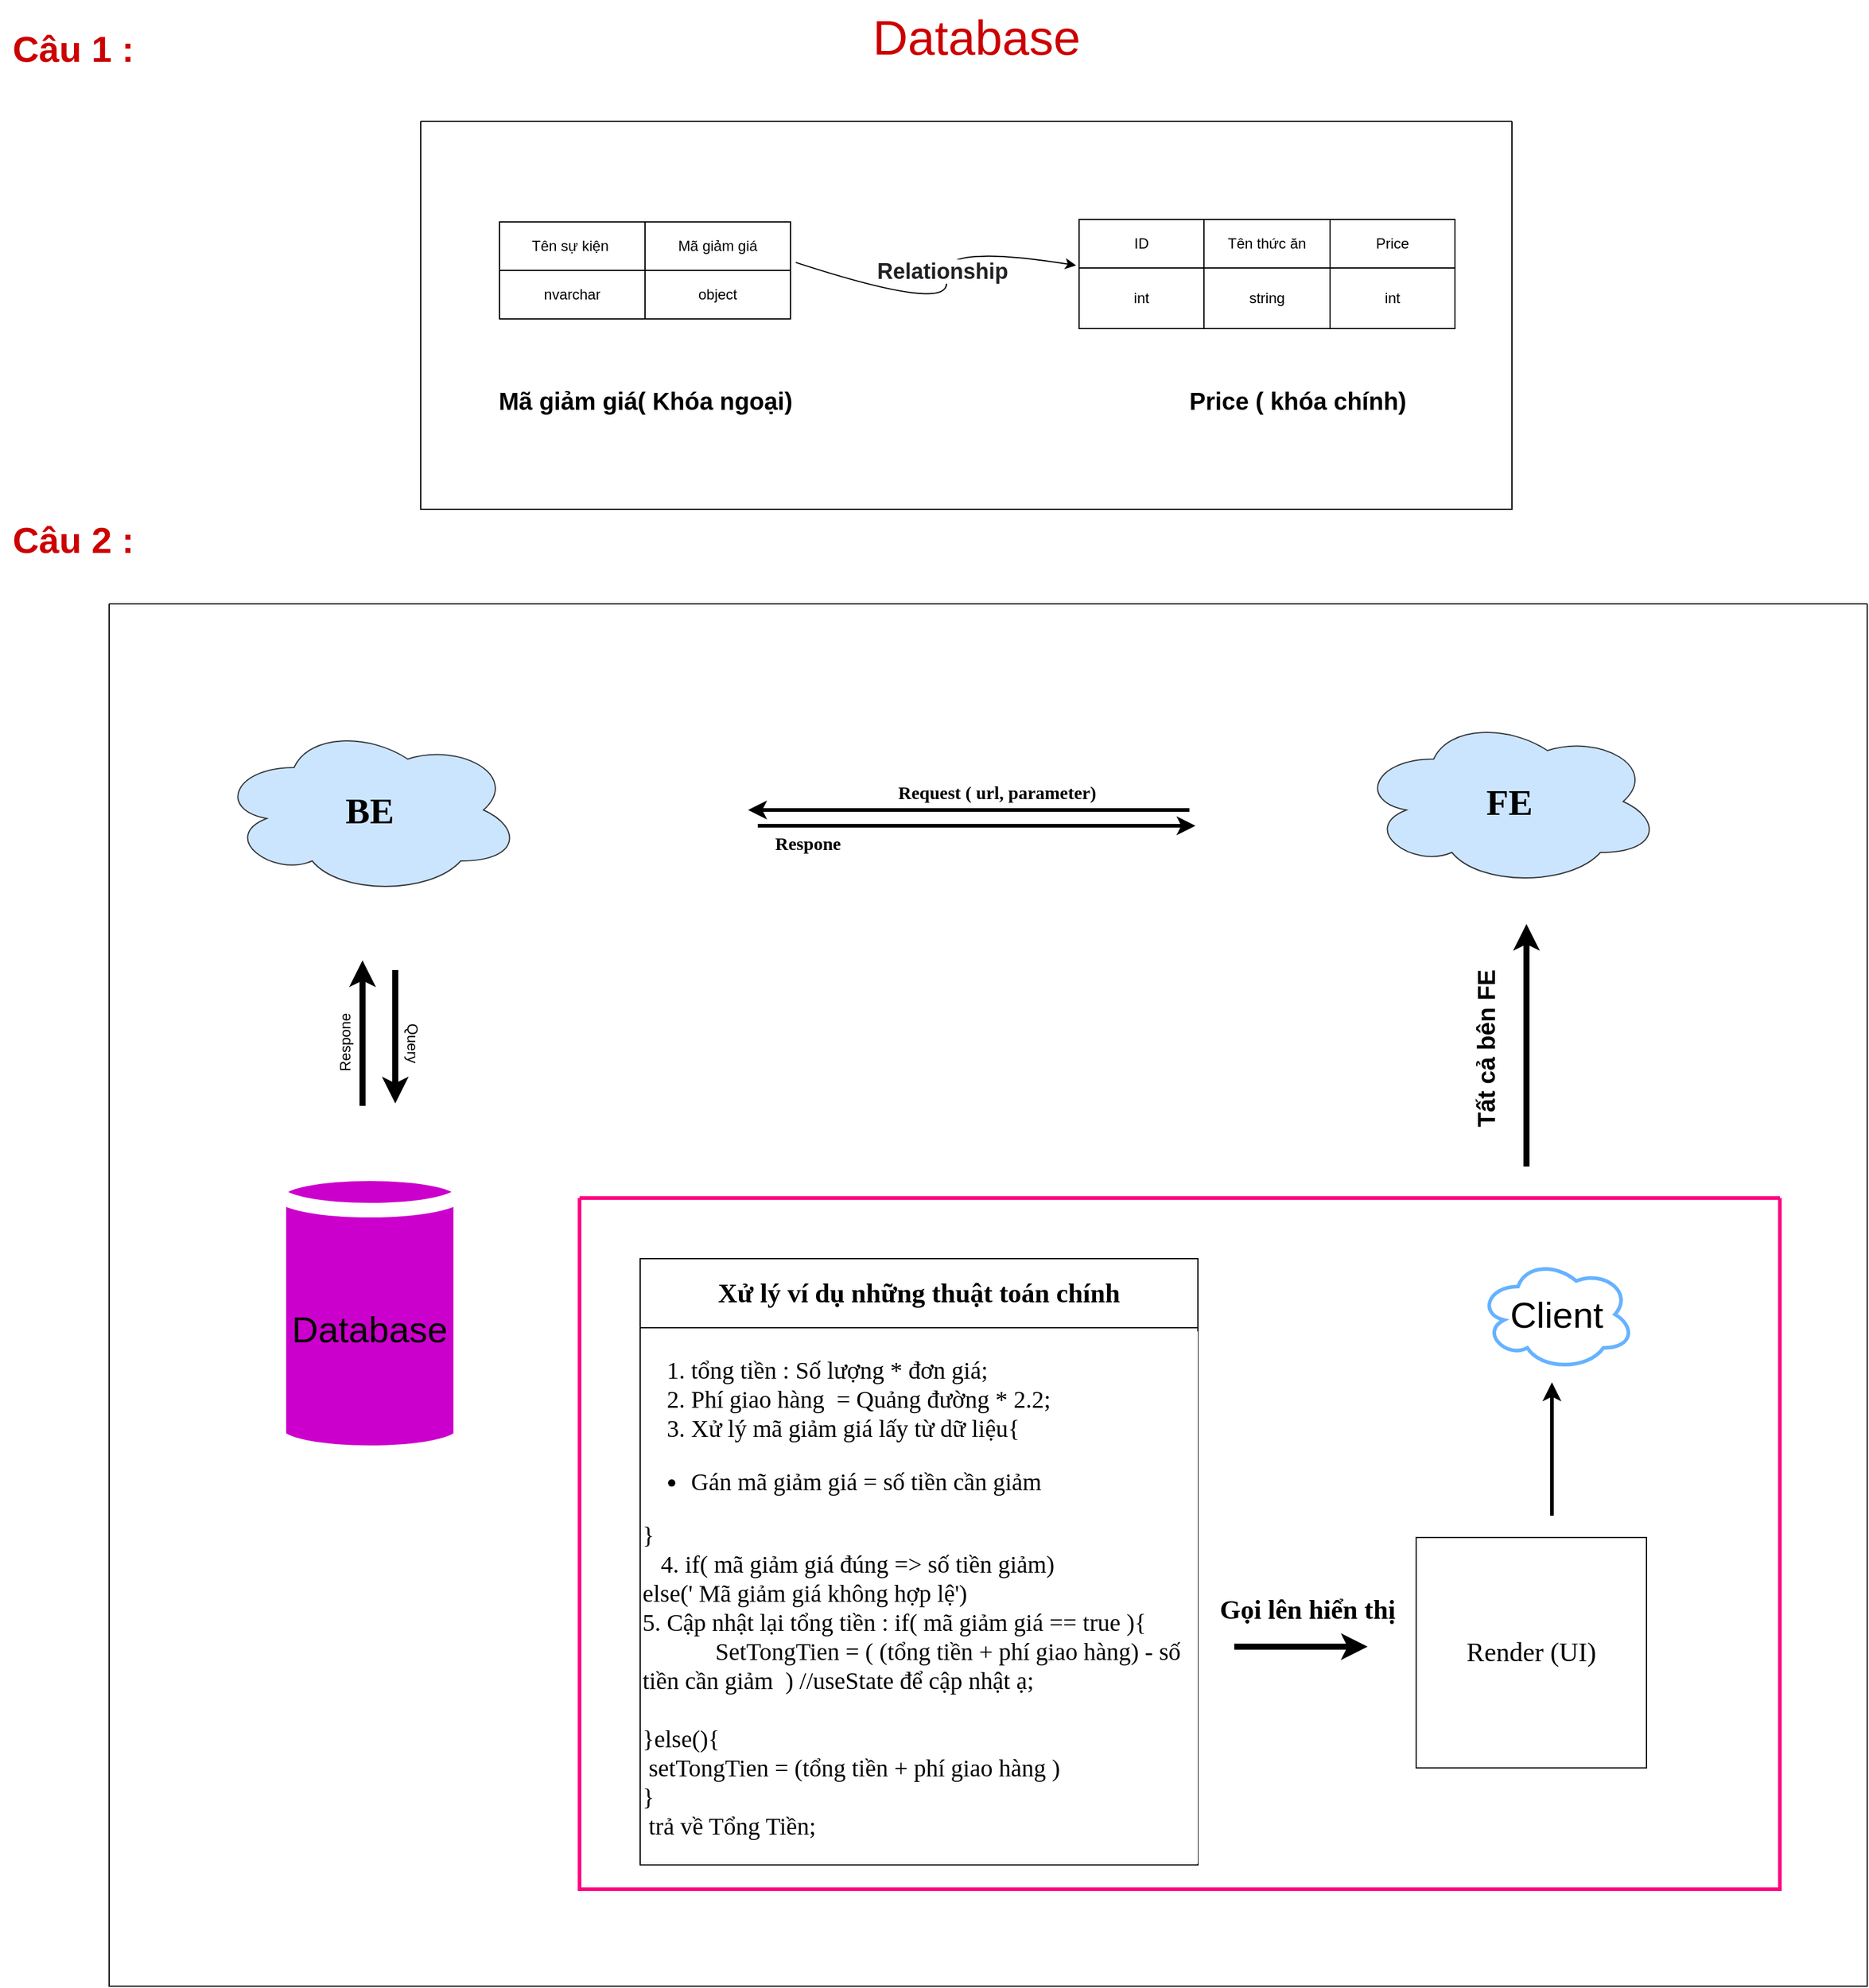 <mxfile version="20.3.6" type="github">
  <diagram id="7zGOvlO_Lh0yQemsiawO" name="Trang-1">
    <mxGraphModel dx="1422" dy="789" grid="1" gridSize="10" guides="1" tooltips="1" connect="1" arrows="1" fold="1" page="1" pageScale="1" pageWidth="1654" pageHeight="2336" math="0" shadow="0">
      <root>
        <mxCell id="0" />
        <mxCell id="1" parent="0" />
        <mxCell id="ZPOjNXaPJvj47odMB5dd-1" value="" style="swimlane;startSize=0;gradientColor=default;fillColor=none;fontColor=default;labelBorderColor=none;" parent="1" vertex="1">
          <mxGeometry x="120" y="598" width="1450" height="1140" as="geometry" />
        </mxCell>
        <mxCell id="ZPOjNXaPJvj47odMB5dd-7" value="&lt;font style=&quot;font-size: 30px;&quot;&gt;Database&lt;/font&gt;" style="shape=cylinder3;whiteSpace=wrap;html=1;boundedLbl=1;backgroundOutline=1;size=15;labelBackgroundColor=none;strokeColor=#FFFFFF;strokeWidth=12;fontSize=20;fillColor=#CC00CC;" parent="ZPOjNXaPJvj47odMB5dd-1" vertex="1">
          <mxGeometry x="140" y="470" width="150" height="230" as="geometry" />
        </mxCell>
        <mxCell id="ZPOjNXaPJvj47odMB5dd-8" value="" style="endArrow=classic;html=1;rounded=0;fontSize=30;fontColor=default;verticalAlign=top;strokeWidth=5;" parent="ZPOjNXaPJvj47odMB5dd-1" edge="1">
          <mxGeometry width="50" height="50" relative="1" as="geometry">
            <mxPoint x="209" y="414" as="sourcePoint" />
            <mxPoint x="209" y="294" as="targetPoint" />
            <Array as="points">
              <mxPoint x="209" y="354" />
            </Array>
          </mxGeometry>
        </mxCell>
        <mxCell id="ZPOjNXaPJvj47odMB5dd-9" value="" style="swimlane;startSize=0;labelBackgroundColor=none;strokeColor=#FF0080;strokeWidth=3;fontSize=30;fontColor=default;fillColor=#CC00CC;gradientColor=default;" parent="ZPOjNXaPJvj47odMB5dd-1" vertex="1">
          <mxGeometry x="388" y="490" width="990" height="570" as="geometry" />
        </mxCell>
        <mxCell id="ZPOjNXaPJvj47odMB5dd-19" value="" style="shape=table;startSize=0;container=1;collapsible=0;childLayout=tableLayout;labelBackgroundColor=default;labelBorderColor=none;strokeColor=default;strokeWidth=1;fontFamily=Times New Roman;fontSize=15;fontColor=default;fillColor=none;gradientColor=default;" parent="ZPOjNXaPJvj47odMB5dd-9" vertex="1">
          <mxGeometry x="50" y="50" width="460" height="500" as="geometry" />
        </mxCell>
        <mxCell id="ZPOjNXaPJvj47odMB5dd-20" value="" style="shape=tableRow;horizontal=0;startSize=0;swimlaneHead=0;swimlaneBody=0;top=0;left=0;bottom=0;right=0;collapsible=0;dropTarget=0;fillColor=none;points=[[0,0.5],[1,0.5]];portConstraint=eastwest;labelBackgroundColor=default;labelBorderColor=none;strokeColor=default;strokeWidth=1;fontFamily=Times New Roman;fontSize=15;fontColor=default;" parent="ZPOjNXaPJvj47odMB5dd-19" vertex="1">
          <mxGeometry width="460" height="57" as="geometry" />
        </mxCell>
        <mxCell id="ZPOjNXaPJvj47odMB5dd-21" value="&lt;span&gt;&lt;font style=&quot;font-size: 22px;&quot;&gt;Xử lý ví dụ những thuật toán chính&lt;/font&gt;&lt;/span&gt;" style="shape=partialRectangle;html=1;whiteSpace=wrap;connectable=0;overflow=hidden;fillColor=none;top=0;left=0;bottom=0;right=0;pointerEvents=1;labelBackgroundColor=default;labelBorderColor=none;strokeColor=default;strokeWidth=1;fontFamily=Times New Roman;fontSize=15;fontColor=default;fontStyle=1" parent="ZPOjNXaPJvj47odMB5dd-20" vertex="1">
          <mxGeometry width="460" height="57" as="geometry">
            <mxRectangle width="460" height="57" as="alternateBounds" />
          </mxGeometry>
        </mxCell>
        <mxCell id="ZPOjNXaPJvj47odMB5dd-22" value="" style="shape=tableRow;horizontal=0;startSize=0;swimlaneHead=0;swimlaneBody=0;top=0;left=0;bottom=0;right=0;collapsible=0;dropTarget=0;fillColor=none;points=[[0,0.5],[1,0.5]];portConstraint=eastwest;labelBackgroundColor=default;labelBorderColor=none;strokeColor=default;strokeWidth=1;fontFamily=Times New Roman;fontSize=15;fontColor=default;" parent="ZPOjNXaPJvj47odMB5dd-19" vertex="1">
          <mxGeometry y="57" width="460" height="443" as="geometry" />
        </mxCell>
        <mxCell id="ZPOjNXaPJvj47odMB5dd-23" value="&lt;ol style=&quot;font-size: 20px;&quot;&gt;&lt;li style=&quot;font-size: 20px;&quot;&gt;tổng tiền : Số lượng * đơn giá;&lt;/li&gt;&lt;li style=&quot;font-size: 20px;&quot;&gt;Phí giao hàng&amp;nbsp; = Quảng đường * 2.2;&lt;/li&gt;&lt;li style=&quot;font-size: 20px;&quot;&gt;Xử lý mã giảm giá lấy từ dữ liệu{&lt;/li&gt;&lt;/ol&gt;&lt;ul&gt;&lt;li&gt;Gán mã giảm giá = số tiền cần giảm&amp;nbsp;&lt;/li&gt;&lt;/ul&gt;}&amp;nbsp; &amp;nbsp;&amp;nbsp;&lt;span style=&quot;&quot;&gt; &lt;br&gt;&lt;/span&gt;&amp;nbsp; &amp;nbsp;4. if( mã giảm giá đúng =&amp;gt; số tiền giảm)&amp;nbsp;&lt;br&gt;&lt;span style=&quot;&quot;&gt;&lt;span style=&quot;&quot;&gt; &lt;/span&gt;else(&#39; Mã giảm giá không hợp lệ&#39;)&lt;br&gt;   5. Cập nhật lại tổng tiền : if( mã giảm giá == true ){&lt;br&gt;&lt;span style=&quot;white-space: pre;&quot;&gt; &lt;/span&gt;&lt;span style=&quot;&quot;&gt;&amp;nbsp; &amp;nbsp; &amp;nbsp; &amp;nbsp; &amp;nbsp;&amp;nbsp;&lt;span style=&quot;white-space: pre;&quot;&gt; &lt;/span&gt;&lt;/span&gt;&lt;/span&gt;&lt;span style=&quot;&quot;&gt;SetTongTien = ( (tổng tiền + phí giao hàng) - số tiền cần giảm&amp;nbsp; ) //useState để cập nhật ạ;&lt;br&gt;&lt;/span&gt;&lt;span style=&quot;&quot;&gt;&lt;br&gt;}else(){&lt;br&gt;&lt;span style=&quot;white-space: pre;&quot;&gt; &lt;/span&gt;setTongTien = (tổng tiền + phí giao hàng )&lt;br&gt;}&lt;br&gt;&lt;span style=&quot;white-space: pre;&quot;&gt; &lt;/span&gt;trả về Tổng Tiền;&lt;br&gt;&lt;br&gt;&lt;span style=&quot;&quot;&gt;&lt;/span&gt;&lt;span style=&quot;&quot;&gt;&lt;/span&gt;&lt;/span&gt;" style="shape=partialRectangle;html=1;whiteSpace=wrap;connectable=0;overflow=hidden;fillColor=none;top=0;left=0;bottom=0;right=0;pointerEvents=1;labelBackgroundColor=default;labelBorderColor=none;strokeColor=default;strokeWidth=1;fontFamily=Times New Roman;fontSize=20;fontColor=default;align=left;fontStyle=0" parent="ZPOjNXaPJvj47odMB5dd-22" vertex="1">
          <mxGeometry width="460" height="443" as="geometry">
            <mxRectangle width="460" height="443" as="alternateBounds" />
          </mxGeometry>
        </mxCell>
        <mxCell id="ZPOjNXaPJvj47odMB5dd-24" value="" style="endArrow=classic;html=1;rounded=0;fontFamily=Times New Roman;fontSize=22;fontColor=default;strokeWidth=5;" parent="ZPOjNXaPJvj47odMB5dd-9" edge="1">
          <mxGeometry width="50" height="50" relative="1" as="geometry">
            <mxPoint x="540" y="370" as="sourcePoint" />
            <mxPoint x="650" y="370" as="targetPoint" />
          </mxGeometry>
        </mxCell>
        <mxCell id="ZPOjNXaPJvj47odMB5dd-25" value="Render (UI)" style="whiteSpace=wrap;html=1;aspect=fixed;labelBackgroundColor=default;labelBorderColor=none;strokeColor=default;strokeWidth=1;fontFamily=Times New Roman;fontSize=22;fontColor=default;fillColor=none;gradientColor=default;" parent="ZPOjNXaPJvj47odMB5dd-9" vertex="1">
          <mxGeometry x="690" y="280" width="190" height="190" as="geometry" />
        </mxCell>
        <mxCell id="ZPOjNXaPJvj47odMB5dd-27" value="Gọi lên hiển thị" style="text;html=1;resizable=0;autosize=1;align=center;verticalAlign=middle;points=[];fillColor=none;strokeColor=none;rounded=0;labelBackgroundColor=default;labelBorderColor=none;strokeWidth=1;fontFamily=Times New Roman;fontSize=22;fontColor=default;fontStyle=1" parent="ZPOjNXaPJvj47odMB5dd-9" vertex="1">
          <mxGeometry x="515" y="320" width="170" height="40" as="geometry" />
        </mxCell>
        <mxCell id="Ql0FpAvhNb4fM4sk7yYR-32" value="" style="endArrow=classic;html=1;rounded=0;strokeWidth=3;fontSize=30;fontColor=#CC0000;" parent="ZPOjNXaPJvj47odMB5dd-9" edge="1">
          <mxGeometry width="50" height="50" relative="1" as="geometry">
            <mxPoint x="802" y="262" as="sourcePoint" />
            <mxPoint x="802" y="152" as="targetPoint" />
          </mxGeometry>
        </mxCell>
        <mxCell id="Ql0FpAvhNb4fM4sk7yYR-33" value="Client" style="ellipse;shape=cloud;whiteSpace=wrap;html=1;strokeColor=#66B2FF;strokeWidth=3;fontSize=30;fontColor=#000000;" parent="ZPOjNXaPJvj47odMB5dd-9" vertex="1">
          <mxGeometry x="742" y="50" width="128" height="92" as="geometry" />
        </mxCell>
        <mxCell id="ZPOjNXaPJvj47odMB5dd-11" value="&lt;font face=&quot;Times New Roman&quot;&gt;BE&lt;/font&gt;" style="ellipse;shape=cloud;whiteSpace=wrap;html=1;labelBackgroundColor=none;labelBorderColor=none;strokeColor=#36393d;strokeWidth=1;fontSize=30;fillColor=#cce5ff;fontStyle=1" parent="ZPOjNXaPJvj47odMB5dd-1" vertex="1">
          <mxGeometry x="90" y="100" width="250" height="140" as="geometry" />
        </mxCell>
        <mxCell id="ZPOjNXaPJvj47odMB5dd-12" value="&lt;font face=&quot;Times New Roman&quot;&gt;FE&lt;/font&gt;" style="ellipse;shape=cloud;whiteSpace=wrap;html=1;labelBackgroundColor=none;labelBorderColor=none;strokeColor=#36393d;strokeWidth=1;fontSize=30;fillColor=#cce5ff;fontStyle=1" parent="ZPOjNXaPJvj47odMB5dd-1" vertex="1">
          <mxGeometry x="1030" y="93" width="250" height="140" as="geometry" />
        </mxCell>
        <mxCell id="ZPOjNXaPJvj47odMB5dd-13" value="" style="endArrow=classic;html=1;rounded=0;fontFamily=Times New Roman;fontSize=30;fontColor=default;strokeWidth=5;" parent="ZPOjNXaPJvj47odMB5dd-1" edge="1">
          <mxGeometry width="50" height="50" relative="1" as="geometry">
            <mxPoint x="1169" y="464" as="sourcePoint" />
            <mxPoint x="1169" y="264" as="targetPoint" />
          </mxGeometry>
        </mxCell>
        <mxCell id="ZPOjNXaPJvj47odMB5dd-14" value="" style="endArrow=classic;html=1;rounded=0;fontFamily=Times New Roman;fontSize=30;fontColor=default;strokeWidth=3;" parent="ZPOjNXaPJvj47odMB5dd-1" edge="1">
          <mxGeometry width="50" height="50" relative="1" as="geometry">
            <mxPoint x="535" y="183" as="sourcePoint" />
            <mxPoint x="896" y="183" as="targetPoint" />
          </mxGeometry>
        </mxCell>
        <mxCell id="ZPOjNXaPJvj47odMB5dd-15" value="" style="endArrow=classic;html=1;rounded=0;fontFamily=Times New Roman;fontSize=30;fontColor=default;strokeWidth=3;" parent="ZPOjNXaPJvj47odMB5dd-1" edge="1">
          <mxGeometry width="50" height="50" relative="1" as="geometry">
            <mxPoint x="891" y="170" as="sourcePoint" />
            <mxPoint x="527" y="170" as="targetPoint" />
          </mxGeometry>
        </mxCell>
        <mxCell id="ZPOjNXaPJvj47odMB5dd-16" value="Request ( url, parameter)" style="text;html=1;resizable=0;autosize=1;align=center;verticalAlign=middle;points=[];fillColor=none;strokeColor=none;rounded=0;labelBackgroundColor=none;labelBorderColor=none;strokeWidth=1;fontFamily=Times New Roman;fontSize=15;fontColor=default;fontStyle=1" parent="ZPOjNXaPJvj47odMB5dd-1" vertex="1">
          <mxGeometry x="637" y="140" width="190" height="30" as="geometry" />
        </mxCell>
        <mxCell id="ZPOjNXaPJvj47odMB5dd-17" value="Respone" style="text;html=1;resizable=0;autosize=1;align=center;verticalAlign=middle;points=[];fillColor=none;strokeColor=none;rounded=0;labelBackgroundColor=default;labelBorderColor=none;strokeWidth=1;fontFamily=Times New Roman;fontSize=15;fontColor=default;rotation=0;fontStyle=1" parent="ZPOjNXaPJvj47odMB5dd-1" vertex="1">
          <mxGeometry x="536" y="182" width="80" height="30" as="geometry" />
        </mxCell>
        <mxCell id="WJ35PZ5MC9hZGfPLCfhB-1" value="" style="endArrow=classic;html=1;rounded=0;fontSize=30;fontColor=default;verticalAlign=top;strokeWidth=5;" edge="1" parent="ZPOjNXaPJvj47odMB5dd-1">
          <mxGeometry width="50" height="50" relative="1" as="geometry">
            <mxPoint x="236" y="302" as="sourcePoint" />
            <mxPoint x="236" y="412" as="targetPoint" />
            <Array as="points" />
          </mxGeometry>
        </mxCell>
        <mxCell id="WJ35PZ5MC9hZGfPLCfhB-2" value="Respone" style="text;html=1;resizable=0;autosize=1;align=center;verticalAlign=middle;points=[];fillColor=none;strokeColor=none;rounded=0;rotation=270;" vertex="1" parent="ZPOjNXaPJvj47odMB5dd-1">
          <mxGeometry x="160" y="347" width="70" height="30" as="geometry" />
        </mxCell>
        <mxCell id="WJ35PZ5MC9hZGfPLCfhB-3" value="Query" style="text;html=1;resizable=0;autosize=1;align=center;verticalAlign=middle;points=[];fillColor=none;strokeColor=none;rounded=0;rotation=90;" vertex="1" parent="ZPOjNXaPJvj47odMB5dd-1">
          <mxGeometry x="220" y="347" width="60" height="30" as="geometry" />
        </mxCell>
        <mxCell id="WJ35PZ5MC9hZGfPLCfhB-4" value="Tất cả bên FE" style="text;html=1;resizable=0;autosize=1;align=center;verticalAlign=middle;points=[];fillColor=none;strokeColor=none;rounded=0;fontStyle=1;fontSize=20;rotation=270;" vertex="1" parent="ZPOjNXaPJvj47odMB5dd-1">
          <mxGeometry x="1060" y="347" width="150" height="40" as="geometry" />
        </mxCell>
        <mxCell id="Ql0FpAvhNb4fM4sk7yYR-19" value="Database" style="text;html=1;resizable=0;autosize=1;align=center;verticalAlign=middle;points=[];fillColor=none;strokeColor=none;rounded=0;fontSize=40;fontColor=#CC0000;" parent="1" vertex="1">
          <mxGeometry x="740" y="100" width="190" height="60" as="geometry" />
        </mxCell>
        <mxCell id="Ql0FpAvhNb4fM4sk7yYR-25" value="" style="swimlane;startSize=0;fontSize=40;" parent="1" vertex="1">
          <mxGeometry x="377" y="200" width="900" height="320" as="geometry" />
        </mxCell>
        <mxCell id="Ql0FpAvhNb4fM4sk7yYR-3" value="" style="shape=table;startSize=0;container=1;collapsible=0;childLayout=tableLayout;" parent="Ql0FpAvhNb4fM4sk7yYR-25" vertex="1">
          <mxGeometry x="65" y="83" width="240" height="80" as="geometry" />
        </mxCell>
        <mxCell id="Ql0FpAvhNb4fM4sk7yYR-4" value="" style="shape=tableRow;horizontal=0;startSize=0;swimlaneHead=0;swimlaneBody=0;top=0;left=0;bottom=0;right=0;collapsible=0;dropTarget=0;fillColor=none;points=[[0,0.5],[1,0.5]];portConstraint=eastwest;" parent="Ql0FpAvhNb4fM4sk7yYR-3" vertex="1">
          <mxGeometry width="240" height="40" as="geometry" />
        </mxCell>
        <mxCell id="Ql0FpAvhNb4fM4sk7yYR-5" value="Tên sự kiện&lt;span style=&quot;white-space: pre;&quot;&gt; &lt;/span&gt;" style="shape=partialRectangle;html=1;whiteSpace=wrap;connectable=0;overflow=hidden;fillColor=none;top=0;left=0;bottom=0;right=0;pointerEvents=1;" parent="Ql0FpAvhNb4fM4sk7yYR-4" vertex="1">
          <mxGeometry width="120" height="40" as="geometry">
            <mxRectangle width="120" height="40" as="alternateBounds" />
          </mxGeometry>
        </mxCell>
        <mxCell id="Ql0FpAvhNb4fM4sk7yYR-6" value="Mã giảm giá" style="shape=partialRectangle;html=1;whiteSpace=wrap;connectable=0;overflow=hidden;fillColor=none;top=0;left=0;bottom=0;right=0;pointerEvents=1;" parent="Ql0FpAvhNb4fM4sk7yYR-4" vertex="1">
          <mxGeometry x="120" width="120" height="40" as="geometry">
            <mxRectangle width="120" height="40" as="alternateBounds" />
          </mxGeometry>
        </mxCell>
        <mxCell id="Ql0FpAvhNb4fM4sk7yYR-7" value="" style="shape=tableRow;horizontal=0;startSize=0;swimlaneHead=0;swimlaneBody=0;top=0;left=0;bottom=0;right=0;collapsible=0;dropTarget=0;fillColor=none;points=[[0,0.5],[1,0.5]];portConstraint=eastwest;" parent="Ql0FpAvhNb4fM4sk7yYR-3" vertex="1">
          <mxGeometry y="40" width="240" height="40" as="geometry" />
        </mxCell>
        <mxCell id="Ql0FpAvhNb4fM4sk7yYR-8" value="nvarchar" style="shape=partialRectangle;html=1;whiteSpace=wrap;connectable=0;overflow=hidden;fillColor=none;top=0;left=0;bottom=0;right=0;pointerEvents=1;" parent="Ql0FpAvhNb4fM4sk7yYR-7" vertex="1">
          <mxGeometry width="120" height="40" as="geometry">
            <mxRectangle width="120" height="40" as="alternateBounds" />
          </mxGeometry>
        </mxCell>
        <mxCell id="Ql0FpAvhNb4fM4sk7yYR-9" value="object" style="shape=partialRectangle;html=1;whiteSpace=wrap;connectable=0;overflow=hidden;fillColor=none;top=0;left=0;bottom=0;right=0;pointerEvents=1;" parent="Ql0FpAvhNb4fM4sk7yYR-7" vertex="1">
          <mxGeometry x="120" width="120" height="40" as="geometry">
            <mxRectangle width="120" height="40" as="alternateBounds" />
          </mxGeometry>
        </mxCell>
        <mxCell id="Ql0FpAvhNb4fM4sk7yYR-10" value="" style="shape=table;startSize=0;container=1;collapsible=0;childLayout=tableLayout;" parent="Ql0FpAvhNb4fM4sk7yYR-25" vertex="1">
          <mxGeometry x="543" y="81" width="310" height="90" as="geometry" />
        </mxCell>
        <mxCell id="Ql0FpAvhNb4fM4sk7yYR-11" value="" style="shape=tableRow;horizontal=0;startSize=0;swimlaneHead=0;swimlaneBody=0;top=0;left=0;bottom=0;right=0;collapsible=0;dropTarget=0;fillColor=none;points=[[0,0.5],[1,0.5]];portConstraint=eastwest;" parent="Ql0FpAvhNb4fM4sk7yYR-10" vertex="1">
          <mxGeometry width="310" height="40" as="geometry" />
        </mxCell>
        <mxCell id="Ql0FpAvhNb4fM4sk7yYR-12" value="ID" style="shape=partialRectangle;html=1;whiteSpace=wrap;connectable=0;overflow=hidden;fillColor=none;top=0;left=0;bottom=0;right=0;pointerEvents=1;" parent="Ql0FpAvhNb4fM4sk7yYR-11" vertex="1">
          <mxGeometry width="103" height="40" as="geometry">
            <mxRectangle width="103" height="40" as="alternateBounds" />
          </mxGeometry>
        </mxCell>
        <mxCell id="Ql0FpAvhNb4fM4sk7yYR-13" value="Tên thức ăn" style="shape=partialRectangle;html=1;whiteSpace=wrap;connectable=0;overflow=hidden;fillColor=none;top=0;left=0;bottom=0;right=0;pointerEvents=1;" parent="Ql0FpAvhNb4fM4sk7yYR-11" vertex="1">
          <mxGeometry x="103" width="104" height="40" as="geometry">
            <mxRectangle width="104" height="40" as="alternateBounds" />
          </mxGeometry>
        </mxCell>
        <mxCell id="Ql0FpAvhNb4fM4sk7yYR-14" value="Price" style="shape=partialRectangle;html=1;whiteSpace=wrap;connectable=0;overflow=hidden;fillColor=none;top=0;left=0;bottom=0;right=0;pointerEvents=1;" parent="Ql0FpAvhNb4fM4sk7yYR-11" vertex="1">
          <mxGeometry x="207" width="103" height="40" as="geometry">
            <mxRectangle width="103" height="40" as="alternateBounds" />
          </mxGeometry>
        </mxCell>
        <mxCell id="Ql0FpAvhNb4fM4sk7yYR-15" value="" style="shape=tableRow;horizontal=0;startSize=0;swimlaneHead=0;swimlaneBody=0;top=0;left=0;bottom=0;right=0;collapsible=0;dropTarget=0;fillColor=none;points=[[0,0.5],[1,0.5]];portConstraint=eastwest;" parent="Ql0FpAvhNb4fM4sk7yYR-10" vertex="1">
          <mxGeometry y="40" width="310" height="50" as="geometry" />
        </mxCell>
        <mxCell id="Ql0FpAvhNb4fM4sk7yYR-16" value="int" style="shape=partialRectangle;html=1;whiteSpace=wrap;connectable=0;overflow=hidden;fillColor=none;top=0;left=0;bottom=0;right=0;pointerEvents=1;" parent="Ql0FpAvhNb4fM4sk7yYR-15" vertex="1">
          <mxGeometry width="103" height="50" as="geometry">
            <mxRectangle width="103" height="50" as="alternateBounds" />
          </mxGeometry>
        </mxCell>
        <mxCell id="Ql0FpAvhNb4fM4sk7yYR-17" value="string" style="shape=partialRectangle;html=1;whiteSpace=wrap;connectable=0;overflow=hidden;fillColor=none;top=0;left=0;bottom=0;right=0;pointerEvents=1;" parent="Ql0FpAvhNb4fM4sk7yYR-15" vertex="1">
          <mxGeometry x="103" width="104" height="50" as="geometry">
            <mxRectangle width="104" height="50" as="alternateBounds" />
          </mxGeometry>
        </mxCell>
        <mxCell id="Ql0FpAvhNb4fM4sk7yYR-18" value="int" style="shape=partialRectangle;html=1;whiteSpace=wrap;connectable=0;overflow=hidden;fillColor=none;top=0;left=0;bottom=0;right=0;pointerEvents=1;" parent="Ql0FpAvhNb4fM4sk7yYR-15" vertex="1">
          <mxGeometry x="207" width="103" height="50" as="geometry">
            <mxRectangle width="103" height="50" as="alternateBounds" />
          </mxGeometry>
        </mxCell>
        <mxCell id="Ql0FpAvhNb4fM4sk7yYR-26" value="" style="curved=1;endArrow=classic;html=1;rounded=0;fontSize=40;entryX=-0.008;entryY=-0.042;entryDx=0;entryDy=0;entryPerimeter=0;exitX=1.018;exitY=0.836;exitDx=0;exitDy=0;exitPerimeter=0;" parent="Ql0FpAvhNb4fM4sk7yYR-25" source="Ql0FpAvhNb4fM4sk7yYR-4" target="Ql0FpAvhNb4fM4sk7yYR-15" edge="1">
          <mxGeometry width="50" height="50" relative="1" as="geometry">
            <mxPoint x="313.88" y="101.12" as="sourcePoint" />
            <mxPoint x="537.73" y="87.4" as="targetPoint" />
            <Array as="points">
              <mxPoint x="443" y="160" />
              <mxPoint x="423" y="100" />
            </Array>
          </mxGeometry>
        </mxCell>
        <mxCell id="Ql0FpAvhNb4fM4sk7yYR-27" value="&lt;b style=&quot;color: rgb(32, 33, 36); font-family: arial, sans-serif; font-size: 18px; text-align: left; background-color: rgb(255, 255, 255);&quot;&gt;Relationship&lt;/b&gt;" style="text;html=1;resizable=0;autosize=1;align=center;verticalAlign=middle;points=[];fillColor=none;strokeColor=none;rounded=0;fontSize=18;" parent="Ql0FpAvhNb4fM4sk7yYR-25" vertex="1">
          <mxGeometry x="365" y="104" width="130" height="40" as="geometry" />
        </mxCell>
        <mxCell id="GzuKYEXPBy2MUjnXtl60-1" value="Mã giảm giá( Khóa ngoại)" style="text;html=1;resizable=0;autosize=1;align=center;verticalAlign=middle;points=[];fillColor=none;strokeColor=none;rounded=0;fontStyle=1;spacing=1;fontSize=20;" parent="Ql0FpAvhNb4fM4sk7yYR-25" vertex="1">
          <mxGeometry x="55" y="210" width="260" height="40" as="geometry" />
        </mxCell>
        <mxCell id="GzuKYEXPBy2MUjnXtl60-2" value="Price ( khóa chính)" style="text;html=1;resizable=0;autosize=1;align=center;verticalAlign=middle;points=[];fillColor=none;strokeColor=none;rounded=0;fontStyle=1;fontSize=20;" parent="Ql0FpAvhNb4fM4sk7yYR-25" vertex="1">
          <mxGeometry x="623" y="210" width="200" height="40" as="geometry" />
        </mxCell>
        <mxCell id="Ql0FpAvhNb4fM4sk7yYR-28" value="Câu 1 :" style="text;html=1;resizable=0;autosize=1;align=center;verticalAlign=middle;points=[];fillColor=none;strokeColor=none;rounded=0;fontSize=30;fontColor=#CC0000;fontStyle=1" parent="1" vertex="1">
          <mxGeometry x="30" y="115" width="120" height="50" as="geometry" />
        </mxCell>
        <mxCell id="Ql0FpAvhNb4fM4sk7yYR-29" value="Câu 2 :" style="text;html=1;resizable=0;autosize=1;align=center;verticalAlign=middle;points=[];fillColor=none;strokeColor=none;rounded=0;fontSize=30;fontColor=#CC0000;fontStyle=1" parent="1" vertex="1">
          <mxGeometry x="30" y="520" width="120" height="50" as="geometry" />
        </mxCell>
      </root>
    </mxGraphModel>
  </diagram>
</mxfile>
